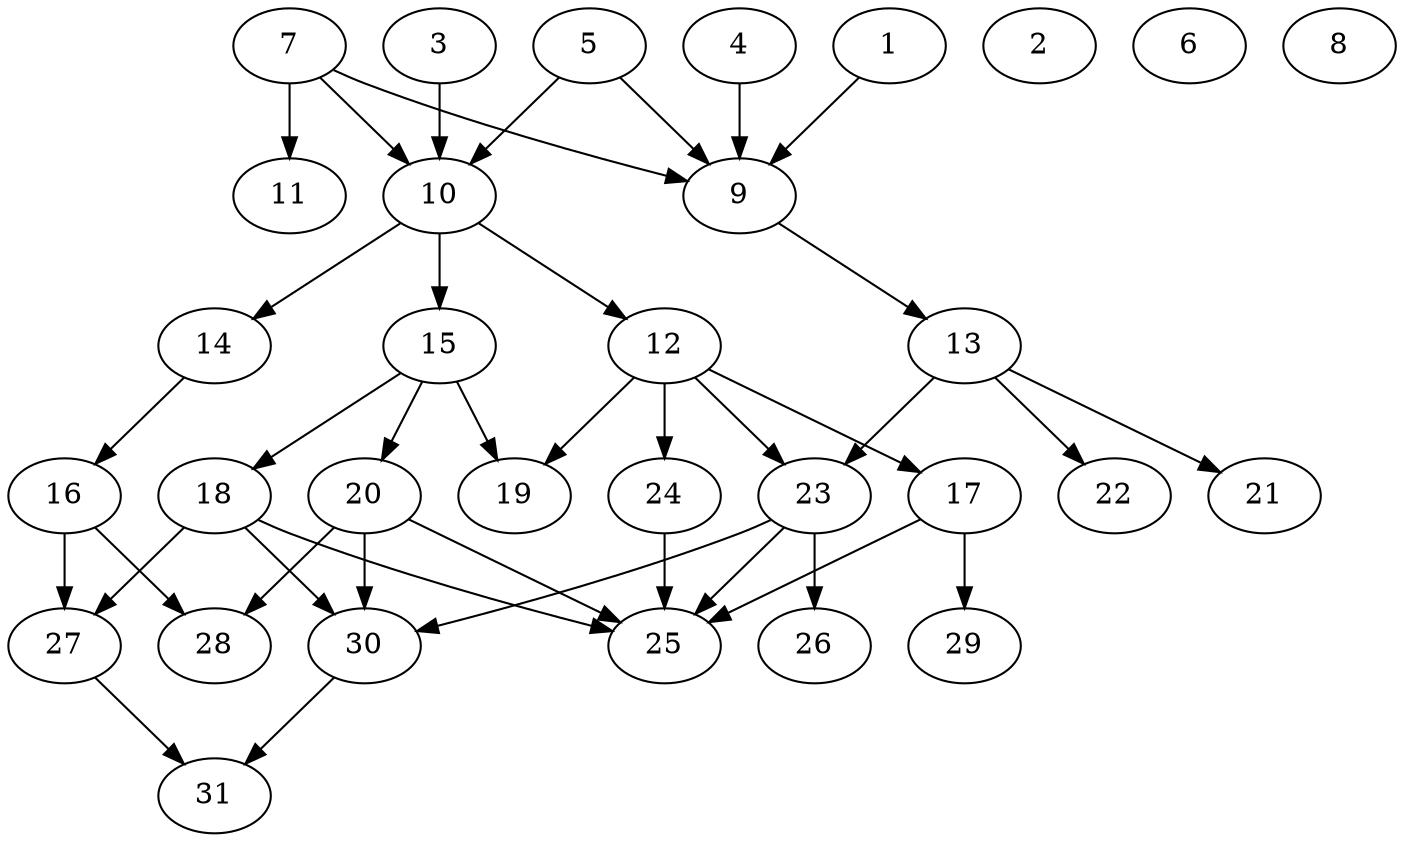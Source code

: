 // DAG (tier=2-normal, mode=data, n=31, ccr=0.421, fat=0.527, density=0.454, regular=0.450, jump=0.122, mindata=2097152, maxdata=16777216)
// DAG automatically generated by daggen at Sun Aug 24 16:33:34 2025
// /home/ermia/Project/Environments/daggen/bin/daggen --dot --ccr 0.421 --fat 0.527 --regular 0.450 --density 0.454 --jump 0.122 --mindata 2097152 --maxdata 16777216 -n 31 
digraph G {
  1 [size="3671123460560823", alpha="0.20", expect_size="1835561730280411"]
  1 -> 9 [size ="232357470666752"]
  2 [size="270310723318441984", alpha="0.10", expect_size="135155361659220992"]
  3 [size="49472897877540864000", alpha="0.16", expect_size="24736448938770432000"]
  3 -> 10 [size ="107812277452800"]
  4 [size="657475200203157760", alpha="0.09", expect_size="328737600101578880"]
  4 -> 9 [size ="320277397372928"]
  5 [size="46109927746909968", alpha="0.04", expect_size="23054963873454984"]
  5 -> 9 [size ="87192667947008"]
  5 -> 10 [size ="87192667947008"]
  6 [size="10724808011926824", alpha="0.16", expect_size="5362404005963412"]
  7 [size="648994035846873088000", alpha="0.15", expect_size="324497017923436544000"]
  7 -> 9 [size ="599676629811200"]
  7 -> 10 [size ="599676629811200"]
  7 -> 11 [size ="599676629811200"]
  8 [size="2257613565471511", alpha="0.05", expect_size="1128806782735755"]
  9 [size="2381104193392318464", alpha="0.01", expect_size="1190552096696159232"]
  9 -> 13 [size ="1027424032653312"]
  10 [size="13911330299471886", alpha="0.18", expect_size="6955665149735943"]
  10 -> 12 [size ="1470724988469248"]
  10 -> 14 [size ="1470724988469248"]
  10 -> 15 [size ="1470724988469248"]
  11 [size="3772015207369875456", alpha="0.02", expect_size="1886007603684937728"]
  12 [size="613774034215541760", alpha="0.11", expect_size="306887017107770880"]
  12 -> 17 [size ="592464029155328"]
  12 -> 19 [size ="592464029155328"]
  12 -> 23 [size ="592464029155328"]
  12 -> 24 [size ="592464029155328"]
  13 [size="14393606559408706", alpha="0.10", expect_size="7196803279704353"]
  13 -> 21 [size ="391777823490048"]
  13 -> 22 [size ="391777823490048"]
  13 -> 23 [size ="391777823490048"]
  14 [size="1446670819226716160", alpha="0.17", expect_size="723335409613358080"]
  14 -> 16 [size ="552961612709888"]
  15 [size="3875172256732944531456", alpha="0.20", expect_size="1937586128366472265728"]
  15 -> 18 [size ="1973712970579968"]
  15 -> 19 [size ="1973712970579968"]
  15 -> 20 [size ="1973712970579968"]
  16 [size="1909282207197822976000", alpha="0.07", expect_size="954641103598911488000"]
  16 -> 27 [size ="1231223049420800"]
  16 -> 28 [size ="1231223049420800"]
  17 [size="3219624703092638208", alpha="0.13", expect_size="1609812351546319104"]
  17 -> 25 [size ="1830990494302208"]
  17 -> 29 [size ="1830990494302208"]
  18 [size="49463944741172416", alpha="0.07", expect_size="24731972370586208"]
  18 -> 25 [size ="807286918348800"]
  18 -> 27 [size ="807286918348800"]
  18 -> 30 [size ="807286918348800"]
  19 [size="2077083696589963264000", alpha="0.03", expect_size="1038541848294981632000"]
  20 [size="951166013805414055936", alpha="0.17", expect_size="475583006902707027968"]
  20 -> 25 [size ="773738492592128"]
  20 -> 28 [size ="773738492592128"]
  20 -> 30 [size ="773738492592128"]
  21 [size="21658539172085724", alpha="0.18", expect_size="10829269586042862"]
  22 [size="265810002233876545536", alpha="0.04", expect_size="132905001116938272768"]
  23 [size="62935208245790816", alpha="0.13", expect_size="31467604122895408"]
  23 -> 25 [size ="1973455633252352"]
  23 -> 26 [size ="1973455633252352"]
  23 -> 30 [size ="1973455633252352"]
  24 [size="1166144767925772353536", alpha="0.09", expect_size="583072383962886176768"]
  24 -> 25 [size ="886322210275328"]
  25 [size="4294147111454043537408", alpha="0.10", expect_size="2147073555727021768704"]
  26 [size="729244594172466944", alpha="0.01", expect_size="364622297086233472"]
  27 [size="4191098471157071872000", alpha="0.10", expect_size="2095549235578535936000"]
  27 -> 31 [size ="2079578075955200"]
  28 [size="16614180174742766", alpha="0.15", expect_size="8307090087371383"]
  29 [size="310524190306890416128", alpha="0.12", expect_size="155262095153445208064"]
  30 [size="870588063454762112", alpha="0.07", expect_size="435294031727381056"]
  30 -> 31 [size ="575665338318848"]
  31 [size="3291076590558850842624", alpha="0.09", expect_size="1645538295279425421312"]
}